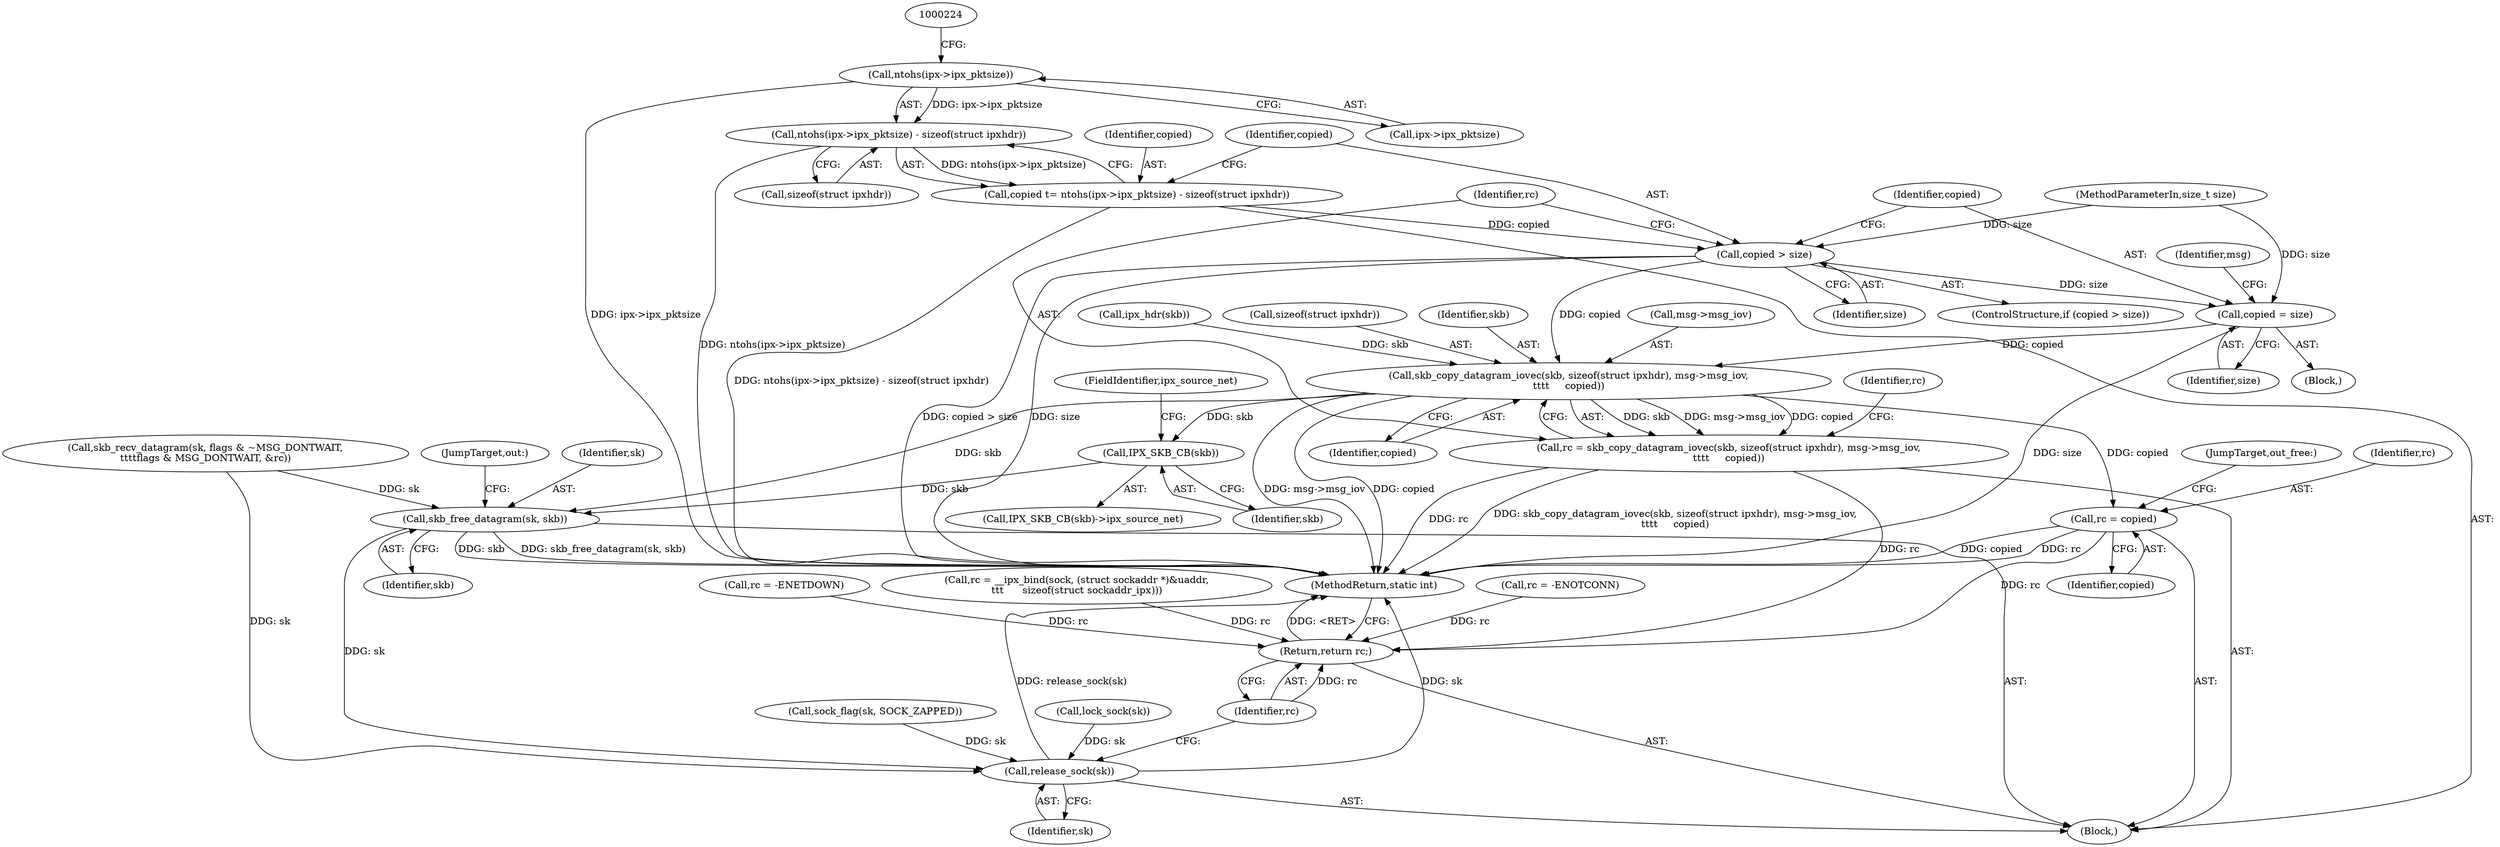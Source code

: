 digraph "0_linux_f3d3342602f8bcbf37d7c46641cb9bca7618eb1c_15@pointer" {
"1000219" [label="(Call,ntohs(ipx->ipx_pktsize))"];
"1000218" [label="(Call,ntohs(ipx->ipx_pktsize) - sizeof(struct ipxhdr))"];
"1000216" [label="(Call,copied \t= ntohs(ipx->ipx_pktsize) - sizeof(struct ipxhdr))"];
"1000226" [label="(Call,copied > size)"];
"1000230" [label="(Call,copied = size)"];
"1000240" [label="(Call,skb_copy_datagram_iovec(skb, sizeof(struct ipxhdr), msg->msg_iov,\n\t\t\t\t     copied))"];
"1000238" [label="(Call,rc = skb_copy_datagram_iovec(skb, sizeof(struct ipxhdr), msg->msg_iov,\n\t\t\t\t     copied))"];
"1000328" [label="(Return,return rc;)"];
"1000296" [label="(Call,IPX_SKB_CB(skb))"];
"1000322" [label="(Call,skb_free_datagram(sk, skb))"];
"1000326" [label="(Call,release_sock(sk))"];
"1000318" [label="(Call,rc = copied)"];
"1000217" [label="(Identifier,copied)"];
"1000240" [label="(Call,skb_copy_datagram_iovec(skb, sizeof(struct ipxhdr), msg->msg_iov,\n\t\t\t\t     copied))"];
"1000324" [label="(Identifier,skb)"];
"1000219" [label="(Call,ntohs(ipx->ipx_pktsize))"];
"1000135" [label="(Call,lock_sock(sk))"];
"1000198" [label="(Call,skb_recv_datagram(sk, flags & ~MSG_DONTWAIT,\n\t\t\t\tflags & MSG_DONTWAIT, &rc))"];
"1000295" [label="(Call,IPX_SKB_CB(skb)->ipx_source_net)"];
"1000249" [label="(Identifier,rc)"];
"1000225" [label="(ControlStructure,if (copied > size))"];
"1000187" [label="(Call,rc = -ENOTCONN)"];
"1000326" [label="(Call,release_sock(sk))"];
"1000320" [label="(Identifier,copied)"];
"1000108" [label="(Block,)"];
"1000232" [label="(Identifier,size)"];
"1000328" [label="(Return,return rc;)"];
"1000247" [label="(Identifier,copied)"];
"1000214" [label="(Call,ipx_hdr(skb))"];
"1000297" [label="(Identifier,skb)"];
"1000216" [label="(Call,copied \t= ntohs(ipx->ipx_pktsize) - sizeof(struct ipxhdr))"];
"1000192" [label="(Call,sock_flag(sk, SOCK_ZAPPED))"];
"1000229" [label="(Block,)"];
"1000296" [label="(Call,IPX_SKB_CB(skb))"];
"1000242" [label="(Call,sizeof(struct ipxhdr))"];
"1000154" [label="(Call,rc = -ENETDOWN)"];
"1000330" [label="(MethodReturn,static int)"];
"1000322" [label="(Call,skb_free_datagram(sk, skb))"];
"1000329" [label="(Identifier,rc)"];
"1000318" [label="(Call,rc = copied)"];
"1000174" [label="(Call,rc = __ipx_bind(sock, (struct sockaddr *)&uaddr,\n\t\t\t      sizeof(struct sockaddr_ipx)))"];
"1000239" [label="(Identifier,rc)"];
"1000230" [label="(Call,copied = size)"];
"1000323" [label="(Identifier,sk)"];
"1000241" [label="(Identifier,skb)"];
"1000220" [label="(Call,ipx->ipx_pktsize)"];
"1000238" [label="(Call,rc = skb_copy_datagram_iovec(skb, sizeof(struct ipxhdr), msg->msg_iov,\n\t\t\t\t     copied))"];
"1000327" [label="(Identifier,sk)"];
"1000227" [label="(Identifier,copied)"];
"1000218" [label="(Call,ntohs(ipx->ipx_pktsize) - sizeof(struct ipxhdr))"];
"1000325" [label="(JumpTarget,out:)"];
"1000223" [label="(Call,sizeof(struct ipxhdr))"];
"1000321" [label="(JumpTarget,out_free:)"];
"1000319" [label="(Identifier,rc)"];
"1000244" [label="(Call,msg->msg_iov)"];
"1000235" [label="(Identifier,msg)"];
"1000106" [label="(MethodParameterIn,size_t size)"];
"1000228" [label="(Identifier,size)"];
"1000226" [label="(Call,copied > size)"];
"1000298" [label="(FieldIdentifier,ipx_source_net)"];
"1000231" [label="(Identifier,copied)"];
"1000219" -> "1000218"  [label="AST: "];
"1000219" -> "1000220"  [label="CFG: "];
"1000220" -> "1000219"  [label="AST: "];
"1000224" -> "1000219"  [label="CFG: "];
"1000219" -> "1000330"  [label="DDG: ipx->ipx_pktsize"];
"1000219" -> "1000218"  [label="DDG: ipx->ipx_pktsize"];
"1000218" -> "1000216"  [label="AST: "];
"1000218" -> "1000223"  [label="CFG: "];
"1000223" -> "1000218"  [label="AST: "];
"1000216" -> "1000218"  [label="CFG: "];
"1000218" -> "1000330"  [label="DDG: ntohs(ipx->ipx_pktsize)"];
"1000218" -> "1000216"  [label="DDG: ntohs(ipx->ipx_pktsize)"];
"1000216" -> "1000108"  [label="AST: "];
"1000217" -> "1000216"  [label="AST: "];
"1000227" -> "1000216"  [label="CFG: "];
"1000216" -> "1000330"  [label="DDG: ntohs(ipx->ipx_pktsize) - sizeof(struct ipxhdr)"];
"1000216" -> "1000226"  [label="DDG: copied"];
"1000226" -> "1000225"  [label="AST: "];
"1000226" -> "1000228"  [label="CFG: "];
"1000227" -> "1000226"  [label="AST: "];
"1000228" -> "1000226"  [label="AST: "];
"1000231" -> "1000226"  [label="CFG: "];
"1000239" -> "1000226"  [label="CFG: "];
"1000226" -> "1000330"  [label="DDG: copied > size"];
"1000226" -> "1000330"  [label="DDG: size"];
"1000106" -> "1000226"  [label="DDG: size"];
"1000226" -> "1000230"  [label="DDG: size"];
"1000226" -> "1000240"  [label="DDG: copied"];
"1000230" -> "1000229"  [label="AST: "];
"1000230" -> "1000232"  [label="CFG: "];
"1000231" -> "1000230"  [label="AST: "];
"1000232" -> "1000230"  [label="AST: "];
"1000235" -> "1000230"  [label="CFG: "];
"1000230" -> "1000330"  [label="DDG: size"];
"1000106" -> "1000230"  [label="DDG: size"];
"1000230" -> "1000240"  [label="DDG: copied"];
"1000240" -> "1000238"  [label="AST: "];
"1000240" -> "1000247"  [label="CFG: "];
"1000241" -> "1000240"  [label="AST: "];
"1000242" -> "1000240"  [label="AST: "];
"1000244" -> "1000240"  [label="AST: "];
"1000247" -> "1000240"  [label="AST: "];
"1000238" -> "1000240"  [label="CFG: "];
"1000240" -> "1000330"  [label="DDG: msg->msg_iov"];
"1000240" -> "1000330"  [label="DDG: copied"];
"1000240" -> "1000238"  [label="DDG: skb"];
"1000240" -> "1000238"  [label="DDG: msg->msg_iov"];
"1000240" -> "1000238"  [label="DDG: copied"];
"1000214" -> "1000240"  [label="DDG: skb"];
"1000240" -> "1000296"  [label="DDG: skb"];
"1000240" -> "1000318"  [label="DDG: copied"];
"1000240" -> "1000322"  [label="DDG: skb"];
"1000238" -> "1000108"  [label="AST: "];
"1000239" -> "1000238"  [label="AST: "];
"1000249" -> "1000238"  [label="CFG: "];
"1000238" -> "1000330"  [label="DDG: rc"];
"1000238" -> "1000330"  [label="DDG: skb_copy_datagram_iovec(skb, sizeof(struct ipxhdr), msg->msg_iov,\n\t\t\t\t     copied)"];
"1000238" -> "1000328"  [label="DDG: rc"];
"1000328" -> "1000108"  [label="AST: "];
"1000328" -> "1000329"  [label="CFG: "];
"1000329" -> "1000328"  [label="AST: "];
"1000330" -> "1000328"  [label="CFG: "];
"1000328" -> "1000330"  [label="DDG: <RET>"];
"1000329" -> "1000328"  [label="DDG: rc"];
"1000187" -> "1000328"  [label="DDG: rc"];
"1000318" -> "1000328"  [label="DDG: rc"];
"1000154" -> "1000328"  [label="DDG: rc"];
"1000174" -> "1000328"  [label="DDG: rc"];
"1000296" -> "1000295"  [label="AST: "];
"1000296" -> "1000297"  [label="CFG: "];
"1000297" -> "1000296"  [label="AST: "];
"1000298" -> "1000296"  [label="CFG: "];
"1000296" -> "1000322"  [label="DDG: skb"];
"1000322" -> "1000108"  [label="AST: "];
"1000322" -> "1000324"  [label="CFG: "];
"1000323" -> "1000322"  [label="AST: "];
"1000324" -> "1000322"  [label="AST: "];
"1000325" -> "1000322"  [label="CFG: "];
"1000322" -> "1000330"  [label="DDG: skb"];
"1000322" -> "1000330"  [label="DDG: skb_free_datagram(sk, skb)"];
"1000198" -> "1000322"  [label="DDG: sk"];
"1000322" -> "1000326"  [label="DDG: sk"];
"1000326" -> "1000108"  [label="AST: "];
"1000326" -> "1000327"  [label="CFG: "];
"1000327" -> "1000326"  [label="AST: "];
"1000329" -> "1000326"  [label="CFG: "];
"1000326" -> "1000330"  [label="DDG: release_sock(sk)"];
"1000326" -> "1000330"  [label="DDG: sk"];
"1000198" -> "1000326"  [label="DDG: sk"];
"1000192" -> "1000326"  [label="DDG: sk"];
"1000135" -> "1000326"  [label="DDG: sk"];
"1000318" -> "1000108"  [label="AST: "];
"1000318" -> "1000320"  [label="CFG: "];
"1000319" -> "1000318"  [label="AST: "];
"1000320" -> "1000318"  [label="AST: "];
"1000321" -> "1000318"  [label="CFG: "];
"1000318" -> "1000330"  [label="DDG: rc"];
"1000318" -> "1000330"  [label="DDG: copied"];
}

